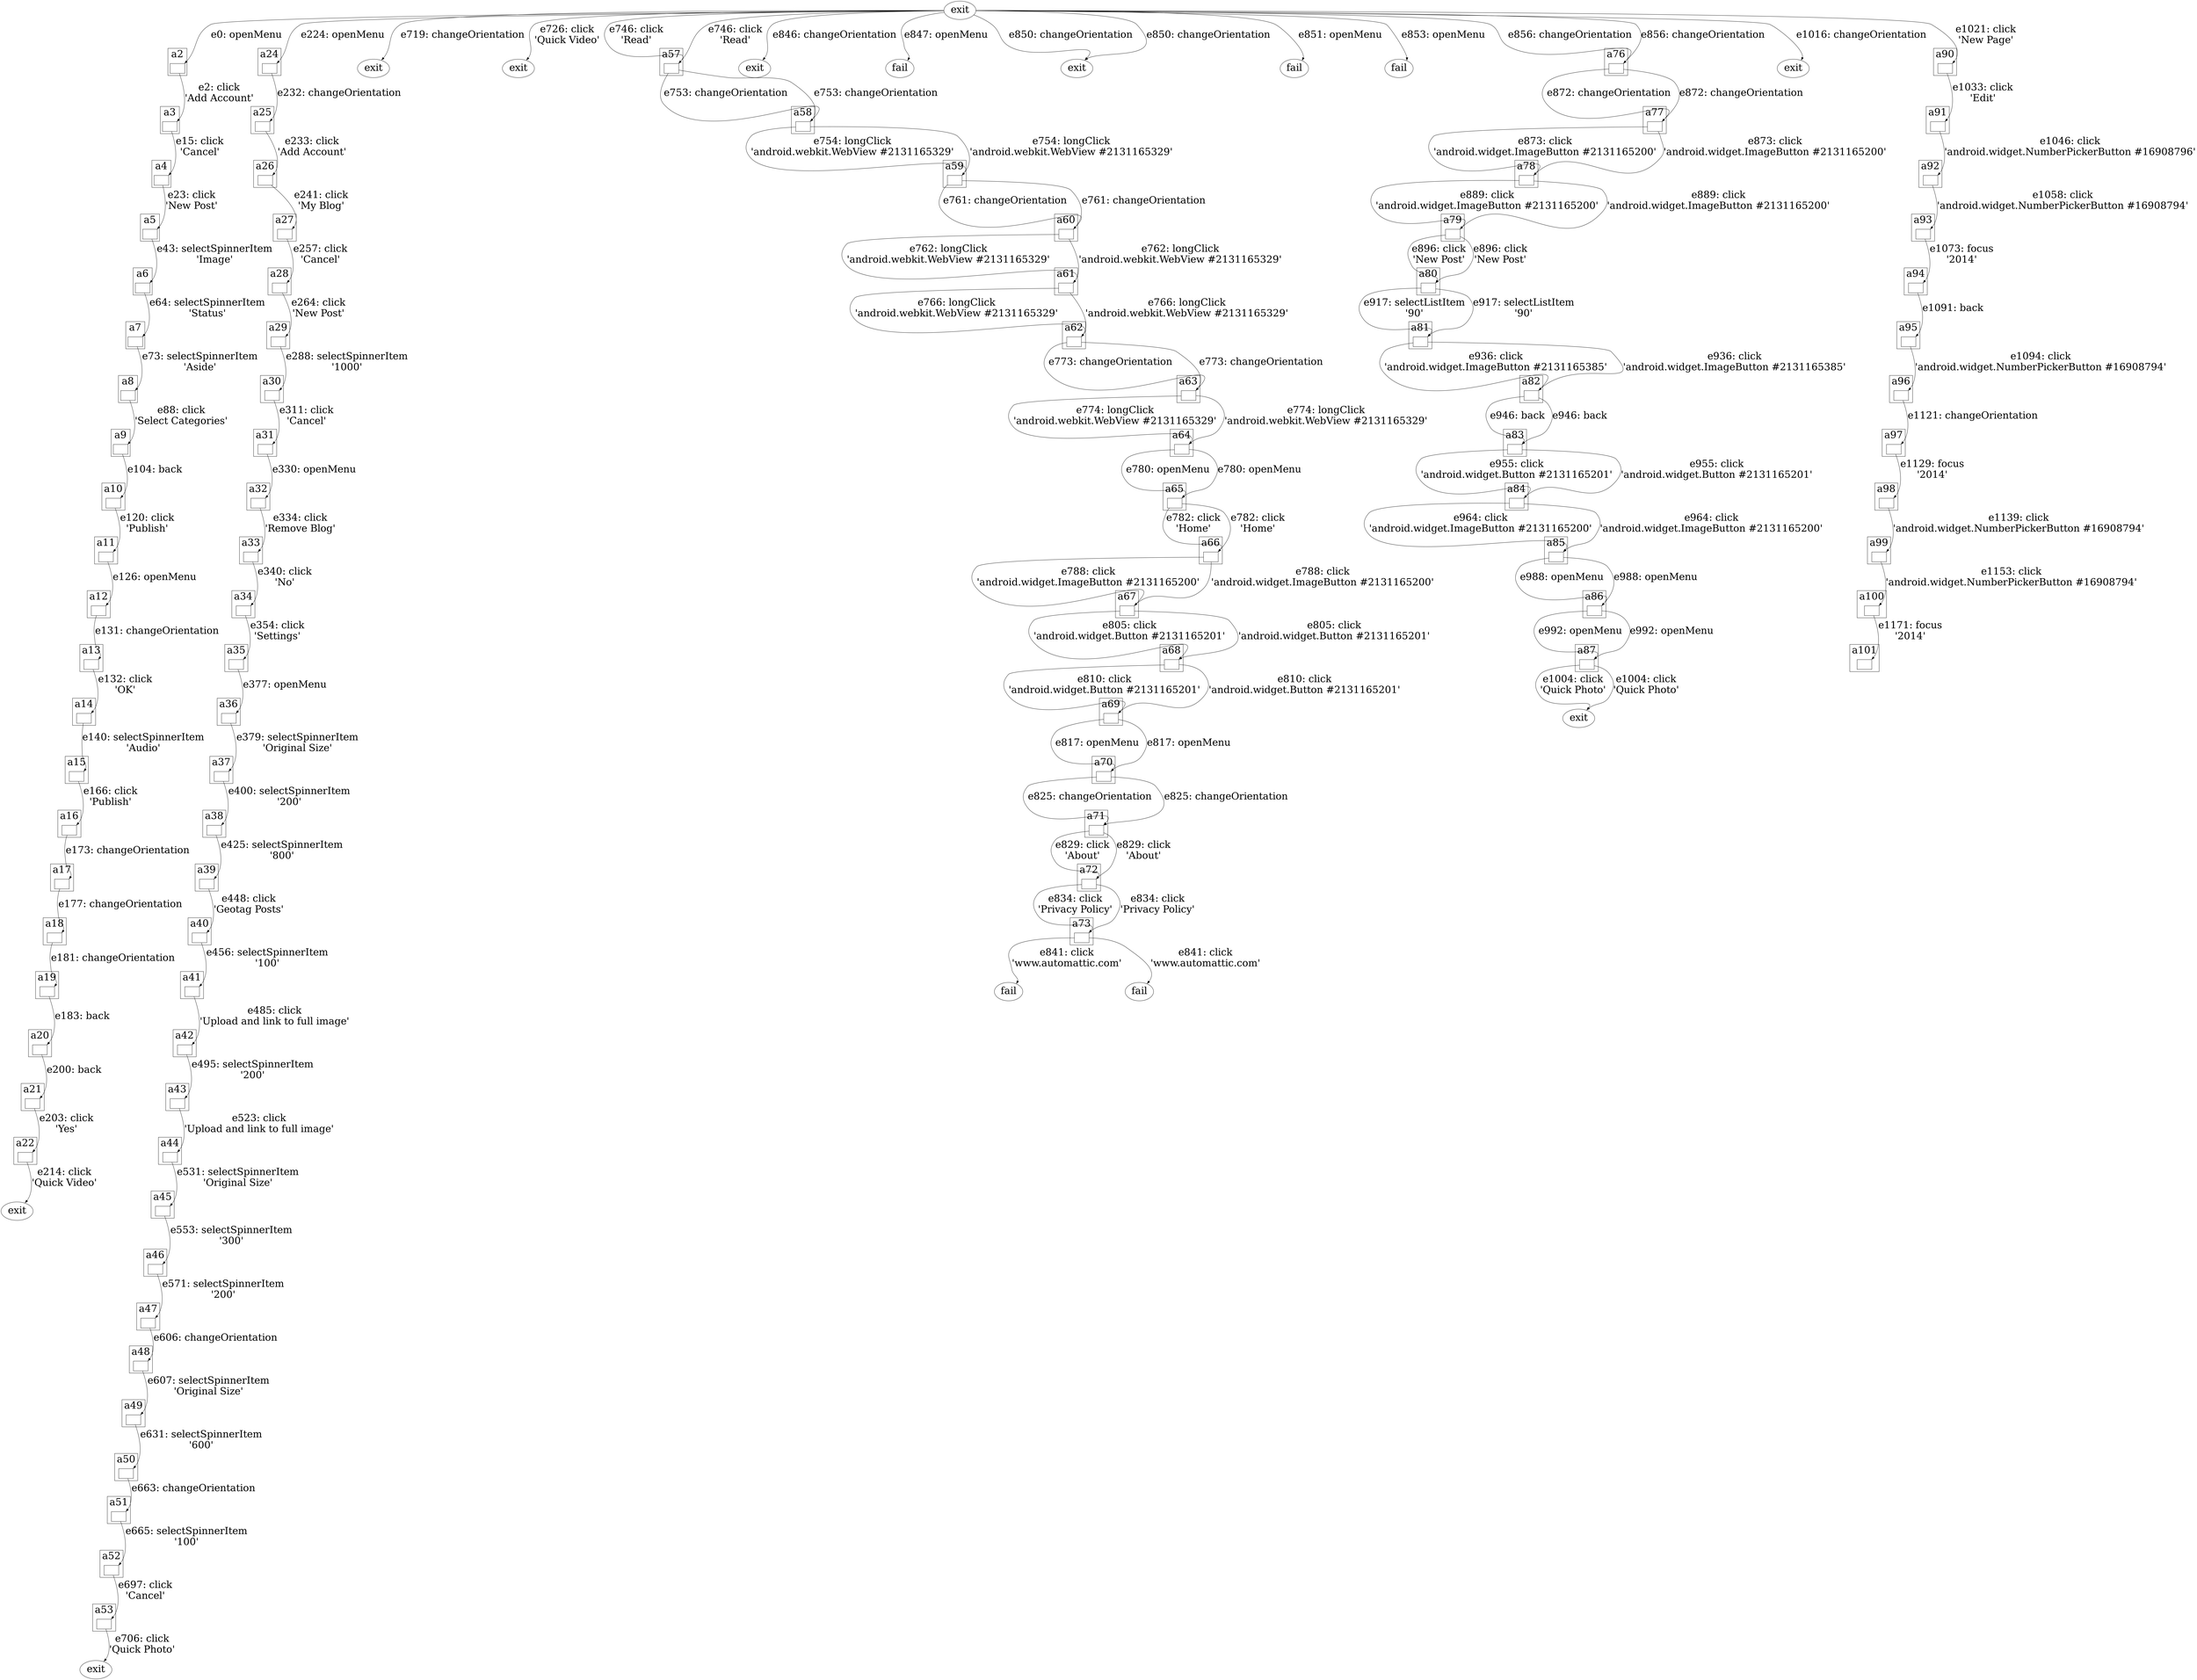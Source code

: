digraph GuiTree {

	graph [nodesep=1, fontsize=36];
	node [fontsize=36];
	edge [fontsize=36, headport=ne];

## Edges

	a1 -> a2 [label="e0: openMenu"];
	a2 -> a3 [label="e2: click\n'Add Account'"];
	a3 -> a4 [label="e15: click\n'Cancel'"];
	a4 -> a5 [label="e23: click\n'New Post'"];
	a5 -> a6 [label="e43: selectSpinnerItem\n'Image'"];
	a6 -> a7 [label="e64: selectSpinnerItem\n'Status'"];
	a7 -> a8 [label="e73: selectSpinnerItem\n'Aside'"];
	a8 -> a9 [label="e88: click\n'Select Categories'"];
	a9 -> a10 [label="e104: back"];
	a10 -> a11 [label="e120: click\n'Publish'"];
	a11 -> a12 [label="e126: openMenu"];
	a12 -> a13 [label="e131: changeOrientation"];
	a13 -> a14 [label="e132: click\n'OK'"];
	a14 -> a15 [label="e140: selectSpinnerItem\n'Audio'"];
	a15 -> a16 [label="e166: click\n'Publish'"];
	a16 -> a17 [label="e173: changeOrientation"];
	a17 -> a18 [label="e177: changeOrientation"];
	a18 -> a19 [label="e181: changeOrientation"];
	a19 -> a20 [label="e183: back"];
	a20 -> a21 [label="e200: back"];
	a21 -> a22 [label="e203: click\n'Yes'"];
	a22 -> a23 [label="e214: click\n'Quick Video'"];
	a1 -> a24 [label="e224: openMenu"];
	a24 -> a25 [label="e232: changeOrientation"];
	a25 -> a26 [label="e233: click\n'Add Account'"];
	a26 -> a27 [label="e241: click\n'My Blog'"];
	a27 -> a28 [label="e257: click\n'Cancel'"];
	a28 -> a29 [label="e264: click\n'New Post'"];
	a29 -> a30 [label="e288: selectSpinnerItem\n'1000'"];
	a30 -> a31 [label="e311: click\n'Cancel'"];
	a31 -> a32 [label="e330: openMenu"];
	a32 -> a33 [label="e334: click\n'Remove Blog'"];
	a33 -> a34 [label="e340: click\n'No'"];
	a34 -> a35 [label="e354: click\n'Settings'"];
	a35 -> a36 [label="e377: openMenu"];
	a36 -> a37 [label="e379: selectSpinnerItem\n'Original Size'"];
	a37 -> a38 [label="e400: selectSpinnerItem\n'200'"];
	a38 -> a39 [label="e425: selectSpinnerItem\n'800'"];
	a39 -> a40 [label="e448: click\n'Geotag Posts'"];
	a40 -> a41 [label="e456: selectSpinnerItem\n'100'"];
	a41 -> a42 [label="e485: click\n'Upload and link to full image'"];
	a42 -> a43 [label="e495: selectSpinnerItem\n'200'"];
	a43 -> a44 [label="e523: click\n'Upload and link to full image'"];
	a44 -> a45 [label="e531: selectSpinnerItem\n'Original Size'"];
	a45 -> a46 [label="e553: selectSpinnerItem\n'300'"];
	a46 -> a47 [label="e571: selectSpinnerItem\n'200'"];
	a47 -> a48 [label="e606: changeOrientation"];
	a48 -> a49 [label="e607: selectSpinnerItem\n'Original Size'"];
	a49 -> a50 [label="e631: selectSpinnerItem\n'600'"];
	a50 -> a51 [label="e663: changeOrientation"];
	a51 -> a52 [label="e665: selectSpinnerItem\n'100'"];
	a52 -> a53 [label="e697: click\n'Cancel'"];
	a53 -> a54 [label="e706: click\n'Quick Photo'"];
	a1 -> a55 [label="e719: changeOrientation"];
	a1 -> a56 [label="e726: click\n'Quick Video'"];
	a1 -> a57 [label="e746: click\n'Read'"];
	a57 -> a58 [label="e753: changeOrientation"];
	a58 -> a59 [label="e754: longClick\n'android.webkit.WebView #2131165329'"];
	a59 -> a60 [label="e761: changeOrientation"];
	a60 -> a61 [label="e762: longClick\n'android.webkit.WebView #2131165329'"];
	a61 -> a62 [label="e766: longClick\n'android.webkit.WebView #2131165329'"];
	a62 -> a63 [label="e773: changeOrientation"];
	a63 -> a64 [label="e774: longClick\n'android.webkit.WebView #2131165329'"];
	a64 -> a65 [label="e780: openMenu"];
	a65 -> a66 [label="e782: click\n'Home'"];
	a66 -> a67 [label="e788: click\n'android.widget.ImageButton #2131165200'"];
	a67 -> a68 [label="e805: click\n'android.widget.Button #2131165201'"];
	a68 -> a69 [label="e810: click\n'android.widget.Button #2131165201'"];
	a69 -> a70 [label="e817: openMenu"];
	a70 -> a71 [label="e825: changeOrientation"];
	a71 -> a72 [label="e829: click\n'About'"];
	a72 -> a73 [label="e834: click\n'Privacy Policy'"];
	a73 -> f0 [label="e841: click\n'www.automattic.com'"];
	a1 -> a57 [label="e746: click\n'Read'"];
	a57 -> a58 [label="e753: changeOrientation"];
	a58 -> a59 [label="e754: longClick\n'android.webkit.WebView #2131165329'"];
	a59 -> a60 [label="e761: changeOrientation"];
	a60 -> a61 [label="e762: longClick\n'android.webkit.WebView #2131165329'"];
	a61 -> a62 [label="e766: longClick\n'android.webkit.WebView #2131165329'"];
	a62 -> a63 [label="e773: changeOrientation"];
	a63 -> a64 [label="e774: longClick\n'android.webkit.WebView #2131165329'"];
	a64 -> a65 [label="e780: openMenu"];
	a65 -> a66 [label="e782: click\n'Home'"];
	a66 -> a67 [label="e788: click\n'android.widget.ImageButton #2131165200'"];
	a67 -> a68 [label="e805: click\n'android.widget.Button #2131165201'"];
	a68 -> a69 [label="e810: click\n'android.widget.Button #2131165201'"];
	a69 -> a70 [label="e817: openMenu"];
	a70 -> a71 [label="e825: changeOrientation"];
	a71 -> a72 [label="e829: click\n'About'"];
	a72 -> a73 [label="e834: click\n'Privacy Policy'"];
	a73 -> f1 [label="e841: click\n'www.automattic.com'"];
	a1 -> a74 [label="e846: changeOrientation"];
	a1 -> f2 [label="e847: openMenu"];
	a1 -> a75 [label="e850: changeOrientation"];
	a1 -> a75 [label="e850: changeOrientation"];
	a1 -> f3 [label="e851: openMenu"];
	a1 -> f4 [label="e853: openMenu"];
	a1 -> a76 [label="e856: changeOrientation"];
	a76 -> a77 [label="e872: changeOrientation"];
	a77 -> a78 [label="e873: click\n'android.widget.ImageButton #2131165200'"];
	a78 -> a79 [label="e889: click\n'android.widget.ImageButton #2131165200'"];
	a79 -> a80 [label="e896: click\n'New Post'"];
	a80 -> a81 [label="e917: selectListItem\n'90'"];
	a81 -> a82 [label="e936: click\n'android.widget.ImageButton #2131165385'"];
	a82 -> a83 [label="e946: back"];
	a83 -> a84 [label="e955: click\n'android.widget.Button #2131165201'"];
	a84 -> a85 [label="e964: click\n'android.widget.ImageButton #2131165200'"];
	a85 -> a86 [label="e988: openMenu"];
	a86 -> a87 [label="e992: openMenu"];
	a87 -> a88 [label="e1004: click\n'Quick Photo'"];
	a1 -> a76 [label="e856: changeOrientation"];
	a76 -> a77 [label="e872: changeOrientation"];
	a77 -> a78 [label="e873: click\n'android.widget.ImageButton #2131165200'"];
	a78 -> a79 [label="e889: click\n'android.widget.ImageButton #2131165200'"];
	a79 -> a80 [label="e896: click\n'New Post'"];
	a80 -> a81 [label="e917: selectListItem\n'90'"];
	a81 -> a82 [label="e936: click\n'android.widget.ImageButton #2131165385'"];
	a82 -> a83 [label="e946: back"];
	a83 -> a84 [label="e955: click\n'android.widget.Button #2131165201'"];
	a84 -> a85 [label="e964: click\n'android.widget.ImageButton #2131165200'"];
	a85 -> a86 [label="e988: openMenu"];
	a86 -> a87 [label="e992: openMenu"];
	a87 -> a88 [label="e1004: click\n'Quick Photo'"];
	a1 -> a89 [label="e1016: changeOrientation"];
	a1 -> a90 [label="e1021: click\n'New Page'"];
	a90 -> a91 [label="e1033: click\n'Edit'"];
	a91 -> a92 [label="e1046: click\n'android.widget.NumberPickerButton #16908796'"];
	a92 -> a93 [label="e1058: click\n'android.widget.NumberPickerButton #16908794'"];
	a93 -> a94 [label="e1073: focus\n'2014'"];
	a94 -> a95 [label="e1091: back"];
	a95 -> a96 [label="e1094: click\n'android.widget.NumberPickerButton #16908794'"];
	a96 -> a97 [label="e1121: changeOrientation"];
	a97 -> a98 [label="e1129: focus\n'2014'"];
	a98 -> a99 [label="e1139: click\n'android.widget.NumberPickerButton #16908794'"];
	a99 -> a100 [label="e1153: click\n'android.widget.NumberPickerButton #16908794'"];
	a100 -> a101 [label="e1171: focus\n'2014'"];

## Nodes

	a1 [label="exit"];

	subgraph cluster_a2{label="a2"; a2};
	a2 [label="", shapefile="a2.jpg"];

	subgraph cluster_a3{label="a3"; a3};
	a3 [label="", shapefile="a3.jpg"];

	subgraph cluster_a4{label="a4"; a4};
	a4 [label="", shapefile="a4.jpg"];

	subgraph cluster_a5{label="a5"; a5};
	a5 [label="", shapefile="a5.jpg"];

	subgraph cluster_a6{label="a6"; a6};
	a6 [label="", shapefile="a6.jpg"];

	subgraph cluster_a7{label="a7"; a7};
	a7 [label="", shapefile="a7.jpg"];

	subgraph cluster_a8{label="a8"; a8};
	a8 [label="", shapefile="a8.jpg"];

	subgraph cluster_a9{label="a9"; a9};
	a9 [label="", shapefile="a9.jpg"];

	subgraph cluster_a10{label="a10"; a10};
	a10 [label="", shapefile="a10.jpg"];

	subgraph cluster_a11{label="a11"; a11};
	a11 [label="", shapefile="a11.jpg"];

	subgraph cluster_a12{label="a12"; a12};
	a12 [label="", shapefile="a12.jpg"];

	subgraph cluster_a13{label="a13"; a13};
	a13 [label="", shapefile="a13.jpg"];

	subgraph cluster_a14{label="a14"; a14};
	a14 [label="", shapefile="a14.jpg"];

	subgraph cluster_a15{label="a15"; a15};
	a15 [label="", shapefile="a15.jpg"];

	subgraph cluster_a16{label="a16"; a16};
	a16 [label="", shapefile="a16.jpg"];

	subgraph cluster_a17{label="a17"; a17};
	a17 [label="", shapefile="a17.jpg"];

	subgraph cluster_a18{label="a18"; a18};
	a18 [label="", shapefile="a18.jpg"];

	subgraph cluster_a19{label="a19"; a19};
	a19 [label="", shapefile="a19.jpg"];

	subgraph cluster_a20{label="a20"; a20};
	a20 [label="", shapefile="a20.jpg"];

	subgraph cluster_a21{label="a21"; a21};
	a21 [label="", shapefile="a21.jpg"];

	subgraph cluster_a22{label="a22"; a22};
	a22 [label="", shapefile="a22.jpg"];

	a23 [label="exit"];

	subgraph cluster_a24{label="a24"; a24};
	a24 [label="", shapefile="a24.jpg"];

	subgraph cluster_a25{label="a25"; a25};
	a25 [label="", shapefile="a25.jpg"];

	subgraph cluster_a26{label="a26"; a26};
	a26 [label="", shapefile="a26.jpg"];

	subgraph cluster_a27{label="a27"; a27};
	a27 [label="", shapefile="a27.jpg"];

	subgraph cluster_a28{label="a28"; a28};
	a28 [label="", shapefile="a28.jpg"];

	subgraph cluster_a29{label="a29"; a29};
	a29 [label="", shapefile="a29.jpg"];

	subgraph cluster_a30{label="a30"; a30};
	a30 [label="", shapefile="a30.jpg"];

	subgraph cluster_a31{label="a31"; a31};
	a31 [label="", shapefile="a31.jpg"];

	subgraph cluster_a32{label="a32"; a32};
	a32 [label="", shapefile="a32.jpg"];

	subgraph cluster_a33{label="a33"; a33};
	a33 [label="", shapefile="a33.jpg"];

	subgraph cluster_a34{label="a34"; a34};
	a34 [label="", shapefile="a34.jpg"];

	subgraph cluster_a35{label="a35"; a35};
	a35 [label="", shapefile="a35.jpg"];

	subgraph cluster_a36{label="a36"; a36};
	a36 [label="", shapefile="a36.jpg"];

	subgraph cluster_a37{label="a37"; a37};
	a37 [label="", shapefile="a37.jpg"];

	subgraph cluster_a38{label="a38"; a38};
	a38 [label="", shapefile="a38.jpg"];

	subgraph cluster_a39{label="a39"; a39};
	a39 [label="", shapefile="a39.jpg"];

	subgraph cluster_a40{label="a40"; a40};
	a40 [label="", shapefile="a40.jpg"];

	subgraph cluster_a41{label="a41"; a41};
	a41 [label="", shapefile="a41.jpg"];

	subgraph cluster_a42{label="a42"; a42};
	a42 [label="", shapefile="a42.jpg"];

	subgraph cluster_a43{label="a43"; a43};
	a43 [label="", shapefile="a43.jpg"];

	subgraph cluster_a44{label="a44"; a44};
	a44 [label="", shapefile="a44.jpg"];

	subgraph cluster_a45{label="a45"; a45};
	a45 [label="", shapefile="a45.jpg"];

	subgraph cluster_a46{label="a46"; a46};
	a46 [label="", shapefile="a46.jpg"];

	subgraph cluster_a47{label="a47"; a47};
	a47 [label="", shapefile="a47.jpg"];

	subgraph cluster_a48{label="a48"; a48};
	a48 [label="", shapefile="a48.jpg"];

	subgraph cluster_a49{label="a49"; a49};
	a49 [label="", shapefile="a49.jpg"];

	subgraph cluster_a50{label="a50"; a50};
	a50 [label="", shapefile="a50.jpg"];

	subgraph cluster_a51{label="a51"; a51};
	a51 [label="", shapefile="a51.jpg"];

	subgraph cluster_a52{label="a52"; a52};
	a52 [label="", shapefile="a52.jpg"];

	subgraph cluster_a53{label="a53"; a53};
	a53 [label="", shapefile="a53.jpg"];

	a54 [label="exit"];

	a55 [label="exit"];

	a56 [label="exit"];

	subgraph cluster_a57{label="a57"; a57};
	a57 [label="", shapefile="a57.jpg"];

	subgraph cluster_a58{label="a58"; a58};
	a58 [label="", shapefile="a58.jpg"];

	subgraph cluster_a59{label="a59"; a59};
	a59 [label="", shapefile="a59.jpg"];

	subgraph cluster_a60{label="a60"; a60};
	a60 [label="", shapefile="a60.jpg"];

	subgraph cluster_a61{label="a61"; a61};
	a61 [label="", shapefile="a61.jpg"];

	subgraph cluster_a62{label="a62"; a62};
	a62 [label="", shapefile="a62.jpg"];

	subgraph cluster_a63{label="a63"; a63};
	a63 [label="", shapefile="a63.jpg"];

	subgraph cluster_a64{label="a64"; a64};
	a64 [label="", shapefile="a64.jpg"];

	subgraph cluster_a65{label="a65"; a65};
	a65 [label="", shapefile="a65.jpg"];

	subgraph cluster_a66{label="a66"; a66};
	a66 [label="", shapefile="a66.jpg"];

	subgraph cluster_a67{label="a67"; a67};
	a67 [label="", shapefile="a67.jpg"];

	subgraph cluster_a68{label="a68"; a68};
	a68 [label="", shapefile="a68.jpg"];

	subgraph cluster_a69{label="a69"; a69};
	a69 [label="", shapefile="a69.jpg"];

	subgraph cluster_a70{label="a70"; a70};
	a70 [label="", shapefile="a70.jpg"];

	subgraph cluster_a71{label="a71"; a71};
	a71 [label="", shapefile="a71.jpg"];

	subgraph cluster_a72{label="a72"; a72};
	a72 [label="", shapefile="a72.jpg"];

	subgraph cluster_a73{label="a73"; a73};
	a73 [label="", shapefile="a73.jpg"];

	f0 [label="fail"];

	subgraph cluster_a57{label="a57"; a57};
	a57 [label="", shapefile="a57.jpg"];

	subgraph cluster_a58{label="a58"; a58};
	a58 [label="", shapefile="a58.jpg"];

	subgraph cluster_a59{label="a59"; a59};
	a59 [label="", shapefile="a59.jpg"];

	subgraph cluster_a60{label="a60"; a60};
	a60 [label="", shapefile="a60.jpg"];

	subgraph cluster_a61{label="a61"; a61};
	a61 [label="", shapefile="a61.jpg"];

	subgraph cluster_a62{label="a62"; a62};
	a62 [label="", shapefile="a62.jpg"];

	subgraph cluster_a63{label="a63"; a63};
	a63 [label="", shapefile="a63.jpg"];

	subgraph cluster_a64{label="a64"; a64};
	a64 [label="", shapefile="a64.jpg"];

	subgraph cluster_a65{label="a65"; a65};
	a65 [label="", shapefile="a65.jpg"];

	subgraph cluster_a66{label="a66"; a66};
	a66 [label="", shapefile="a66.jpg"];

	subgraph cluster_a67{label="a67"; a67};
	a67 [label="", shapefile="a67.jpg"];

	subgraph cluster_a68{label="a68"; a68};
	a68 [label="", shapefile="a68.jpg"];

	subgraph cluster_a69{label="a69"; a69};
	a69 [label="", shapefile="a69.jpg"];

	subgraph cluster_a70{label="a70"; a70};
	a70 [label="", shapefile="a70.jpg"];

	subgraph cluster_a71{label="a71"; a71};
	a71 [label="", shapefile="a71.jpg"];

	subgraph cluster_a72{label="a72"; a72};
	a72 [label="", shapefile="a72.jpg"];

	subgraph cluster_a73{label="a73"; a73};
	a73 [label="", shapefile="a73.jpg"];

	f1 [label="fail"];

	a74 [label="exit"];

	f2 [label="fail"];

	a75 [label="exit"];

	a75 [label="exit"];

	f3 [label="fail"];

	f4 [label="fail"];

	subgraph cluster_a76{label="a76"; a76};
	a76 [label="", shapefile="a76.jpg"];

	subgraph cluster_a77{label="a77"; a77};
	a77 [label="", shapefile="a77.jpg"];

	subgraph cluster_a78{label="a78"; a78};
	a78 [label="", shapefile="a78.jpg"];

	subgraph cluster_a79{label="a79"; a79};
	a79 [label="", shapefile="a79.jpg"];

	subgraph cluster_a80{label="a80"; a80};
	a80 [label="", shapefile="a80.jpg"];

	subgraph cluster_a81{label="a81"; a81};
	a81 [label="", shapefile="a81.jpg"];

	subgraph cluster_a82{label="a82"; a82};
	a82 [label="", shapefile="a82.jpg"];

	subgraph cluster_a83{label="a83"; a83};
	a83 [label="", shapefile="a83.jpg"];

	subgraph cluster_a84{label="a84"; a84};
	a84 [label="", shapefile="a84.jpg"];

	subgraph cluster_a85{label="a85"; a85};
	a85 [label="", shapefile="a85.jpg"];

	subgraph cluster_a86{label="a86"; a86};
	a86 [label="", shapefile="a86.jpg"];

	subgraph cluster_a87{label="a87"; a87};
	a87 [label="", shapefile="a87.jpg"];

	a88 [label="exit"];

	subgraph cluster_a76{label="a76"; a76};
	a76 [label="", shapefile="a76.jpg"];

	subgraph cluster_a77{label="a77"; a77};
	a77 [label="", shapefile="a77.jpg"];

	subgraph cluster_a78{label="a78"; a78};
	a78 [label="", shapefile="a78.jpg"];

	subgraph cluster_a79{label="a79"; a79};
	a79 [label="", shapefile="a79.jpg"];

	subgraph cluster_a80{label="a80"; a80};
	a80 [label="", shapefile="a80.jpg"];

	subgraph cluster_a81{label="a81"; a81};
	a81 [label="", shapefile="a81.jpg"];

	subgraph cluster_a82{label="a82"; a82};
	a82 [label="", shapefile="a82.jpg"];

	subgraph cluster_a83{label="a83"; a83};
	a83 [label="", shapefile="a83.jpg"];

	subgraph cluster_a84{label="a84"; a84};
	a84 [label="", shapefile="a84.jpg"];

	subgraph cluster_a85{label="a85"; a85};
	a85 [label="", shapefile="a85.jpg"];

	subgraph cluster_a86{label="a86"; a86};
	a86 [label="", shapefile="a86.jpg"];

	subgraph cluster_a87{label="a87"; a87};
	a87 [label="", shapefile="a87.jpg"];

	a88 [label="exit"];

	a89 [label="exit"];

	subgraph cluster_a90{label="a90"; a90};
	a90 [label="", shapefile="a90.jpg"];

	subgraph cluster_a91{label="a91"; a91};
	a91 [label="", shapefile="a91.jpg"];

	subgraph cluster_a92{label="a92"; a92};
	a92 [label="", shapefile="a92.jpg"];

	subgraph cluster_a93{label="a93"; a93};
	a93 [label="", shapefile="a93.jpg"];

	subgraph cluster_a94{label="a94"; a94};
	a94 [label="", shapefile="a94.jpg"];

	subgraph cluster_a95{label="a95"; a95};
	a95 [label="", shapefile="a95.jpg"];

	subgraph cluster_a96{label="a96"; a96};
	a96 [label="", shapefile="a96.jpg"];

	subgraph cluster_a97{label="a97"; a97};
	a97 [label="", shapefile="a97.jpg"];

	subgraph cluster_a98{label="a98"; a98};
	a98 [label="", shapefile="a98.jpg"];

	subgraph cluster_a99{label="a99"; a99};
	a99 [label="", shapefile="a99.jpg"];

	subgraph cluster_a100{label="a100"; a100};
	a100 [label="", shapefile="a100.jpg"];

	subgraph cluster_a101{label="a101"; a101};
	a101 [label="", shapefile="a101.jpg"];

}
